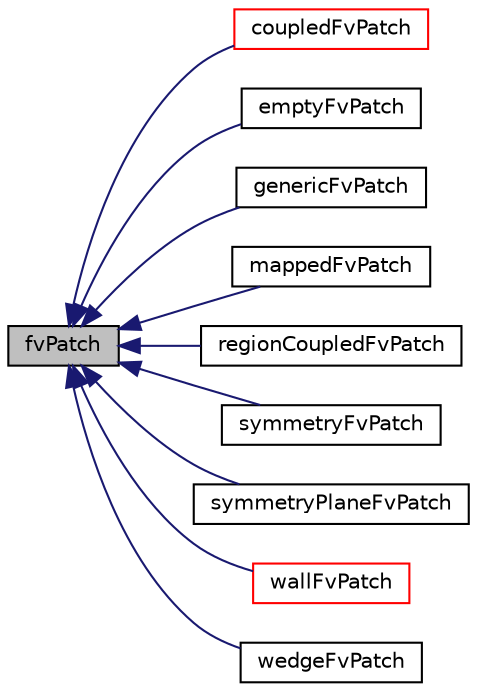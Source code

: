 digraph "fvPatch"
{
  bgcolor="transparent";
  edge [fontname="Helvetica",fontsize="10",labelfontname="Helvetica",labelfontsize="10"];
  node [fontname="Helvetica",fontsize="10",shape=record];
  rankdir="LR";
  Node1 [label="fvPatch",height=0.2,width=0.4,color="black", fillcolor="grey75", style="filled", fontcolor="black"];
  Node1 -> Node2 [dir="back",color="midnightblue",fontsize="10",style="solid",fontname="Helvetica"];
  Node2 [label="coupledFvPatch",height=0.2,width=0.4,color="red",URL="$a00421.html",tooltip="An abstract base class for patches that couple regions of the computational domain e..."];
  Node1 -> Node3 [dir="back",color="midnightblue",fontsize="10",style="solid",fontname="Helvetica"];
  Node3 [label="emptyFvPatch",height=0.2,width=0.4,color="black",URL="$a00636.html",tooltip="A patch which will not exist in the fvMesh. Typical example is a front and back plane of a 2-D geomet..."];
  Node1 -> Node4 [dir="back",color="midnightblue",fontsize="10",style="solid",fontname="Helvetica"];
  Node4 [label="genericFvPatch",height=0.2,width=0.4,color="black",URL="$a00925.html",tooltip="FV variant of the genericPolyPatch. "];
  Node1 -> Node5 [dir="back",color="midnightblue",fontsize="10",style="solid",fontname="Helvetica"];
  Node5 [label="mappedFvPatch",height=0.2,width=0.4,color="black",URL="$a01449.html",tooltip="Foam::mappedFvPatch. "];
  Node1 -> Node6 [dir="back",color="midnightblue",fontsize="10",style="solid",fontname="Helvetica"];
  Node6 [label="regionCoupledFvPatch",height=0.2,width=0.4,color="black",URL="$a02168.html",tooltip="Common functionality for regionCoupleFvPatch and regionCoupledWallFvPatch. "];
  Node1 -> Node7 [dir="back",color="midnightblue",fontsize="10",style="solid",fontname="Helvetica"];
  Node7 [label="symmetryFvPatch",height=0.2,width=0.4,color="black",URL="$a02599.html",tooltip="Symmetry patch for non-planar or multi-plane patches. "];
  Node1 -> Node8 [dir="back",color="midnightblue",fontsize="10",style="solid",fontname="Helvetica"];
  Node8 [label="symmetryPlaneFvPatch",height=0.2,width=0.4,color="black",URL="$a02602.html",tooltip="Symmetry-plane patch. "];
  Node1 -> Node9 [dir="back",color="midnightblue",fontsize="10",style="solid",fontname="Helvetica"];
  Node9 [label="wallFvPatch",height=0.2,width=0.4,color="red",URL="$a02934.html",tooltip="Foam::wallFvPatch. "];
  Node1 -> Node10 [dir="back",color="midnightblue",fontsize="10",style="solid",fontname="Helvetica"];
  Node10 [label="wedgeFvPatch",height=0.2,width=0.4,color="black",URL="$a02955.html",tooltip="Wedge front and back plane patch. "];
}
